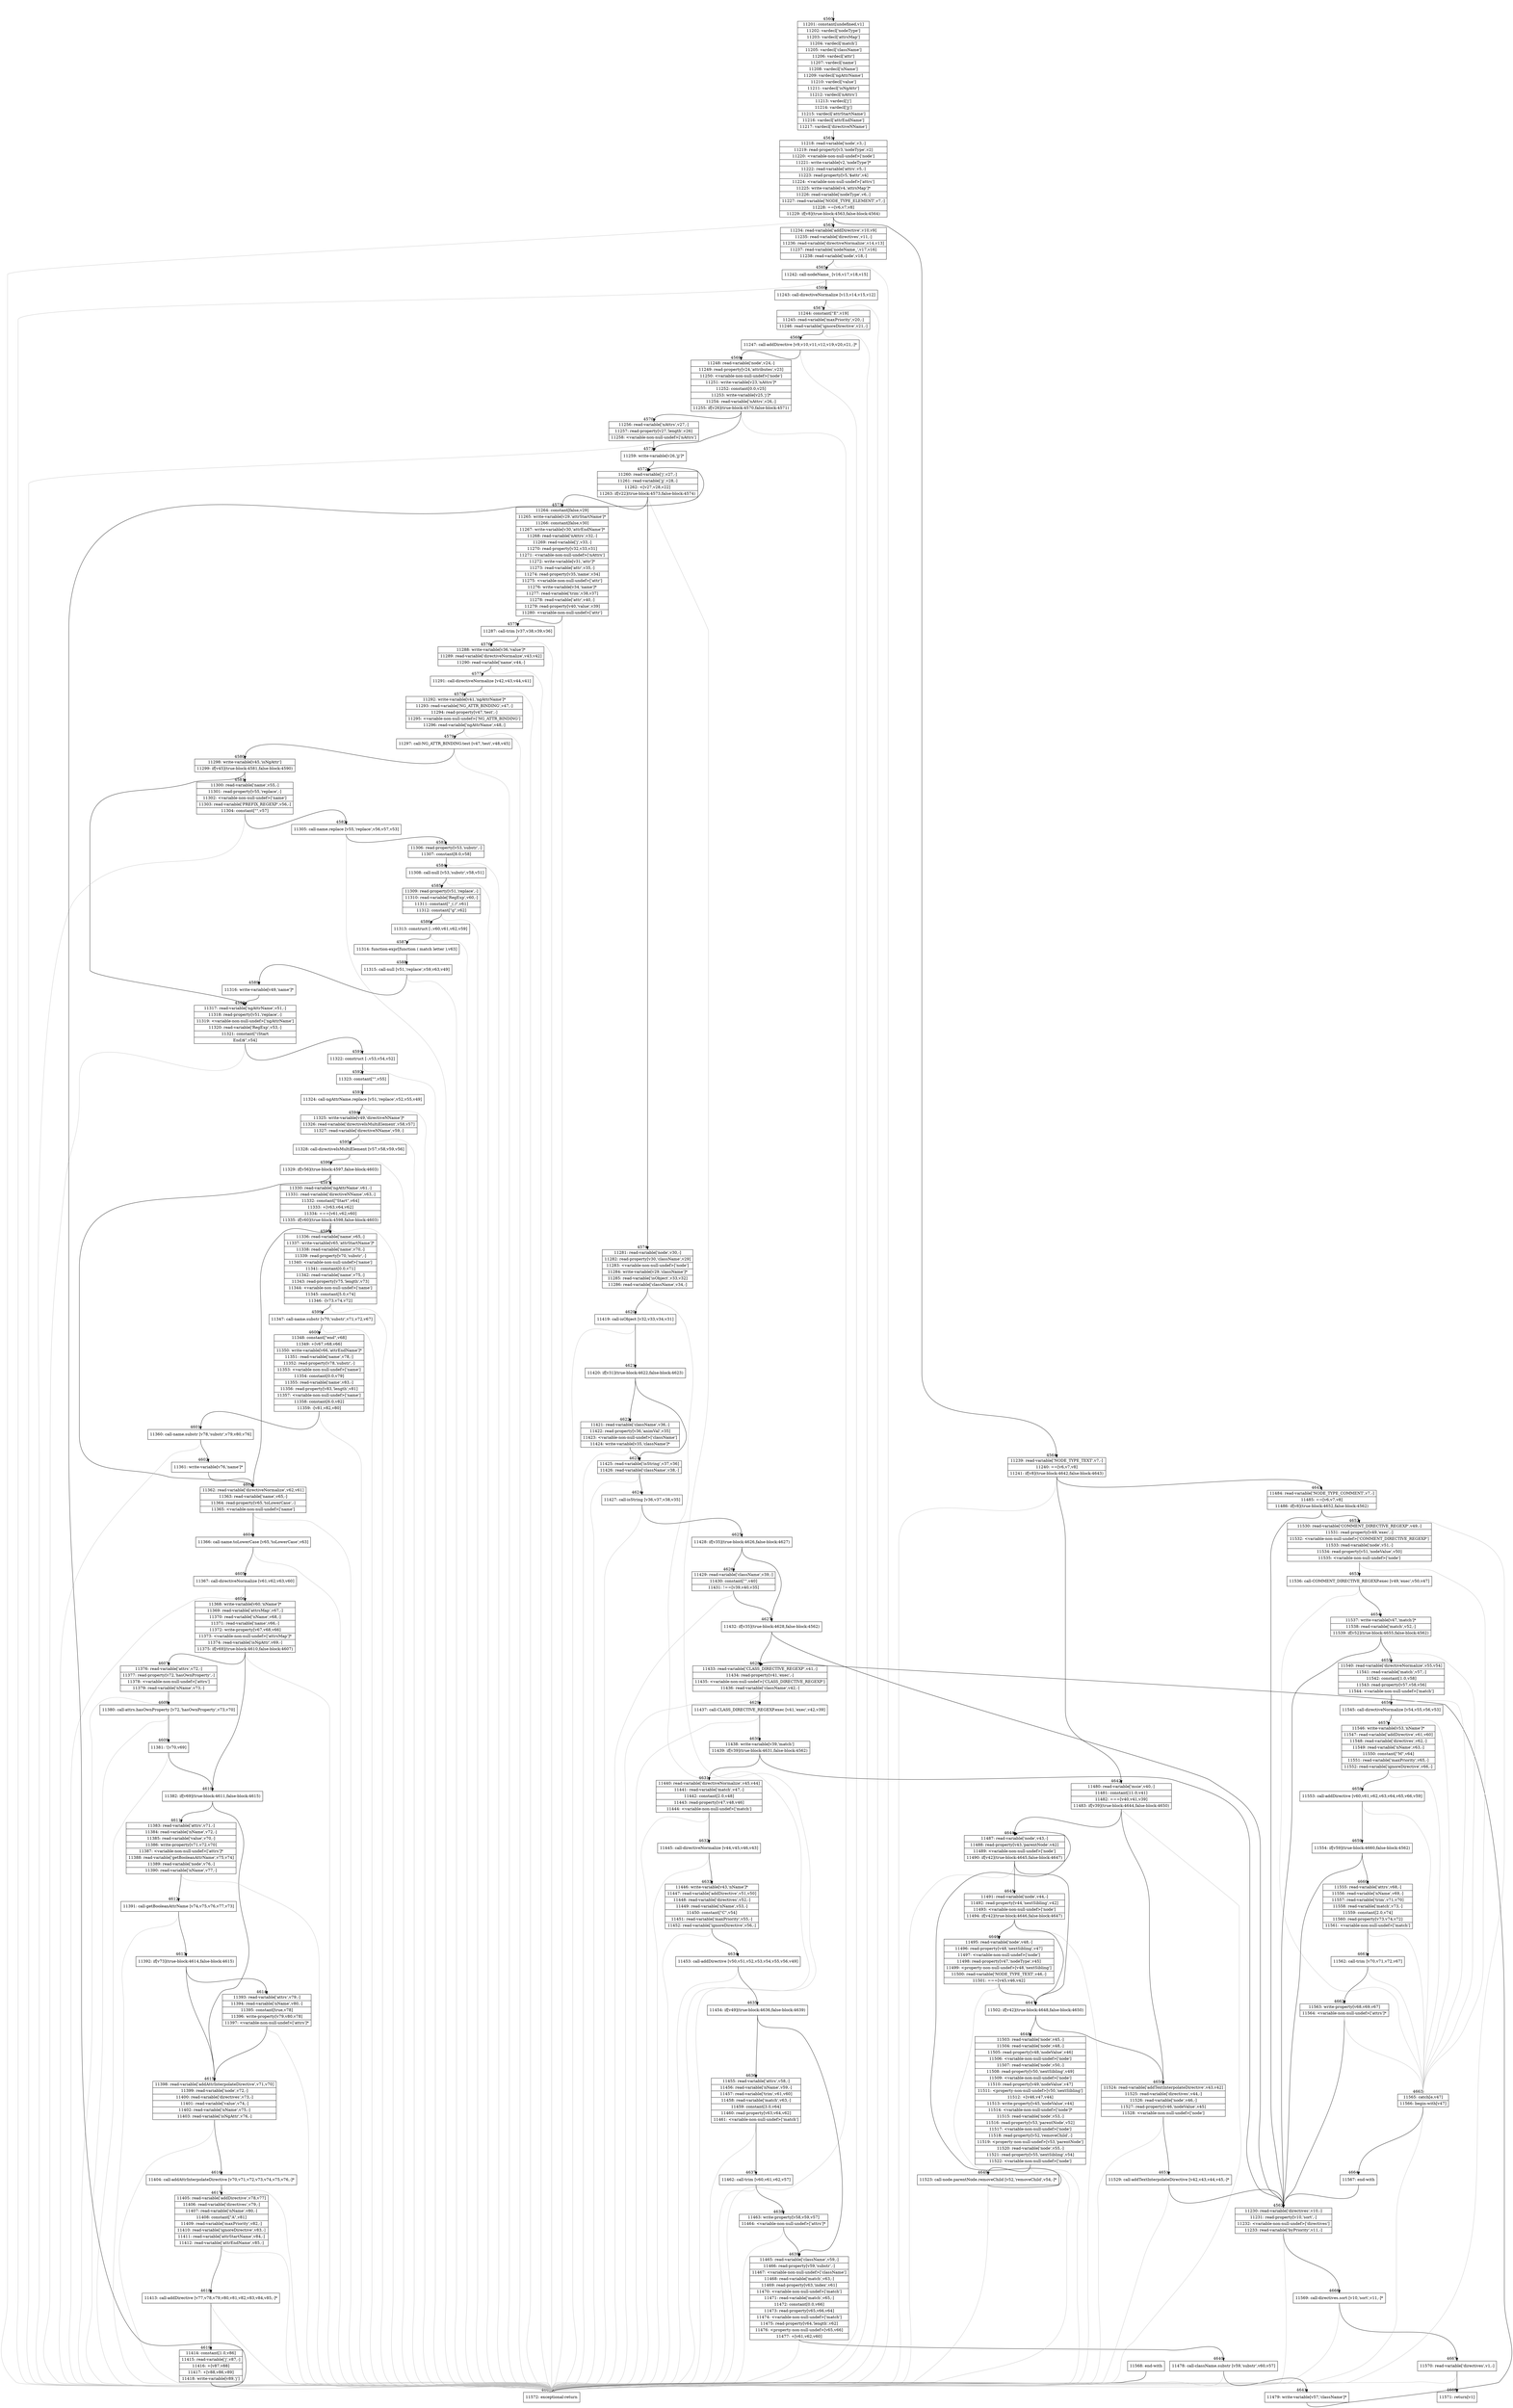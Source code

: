 digraph {
rankdir="TD"
BB_entry369[shape=none,label=""];
BB_entry369 -> BB4560 [tailport=s, headport=n, headlabel="    4560"]
BB4560 [shape=record label="{11201: constant[undefined,v1]|11202: vardecl['nodeType']|11203: vardecl['attrsMap']|11204: vardecl['match']|11205: vardecl['className']|11206: vardecl['attr']|11207: vardecl['name']|11208: vardecl['nName']|11209: vardecl['ngAttrName']|11210: vardecl['value']|11211: vardecl['isNgAttr']|11212: vardecl['nAttrs']|11213: vardecl['j']|11214: vardecl['jj']|11215: vardecl['attrStartName']|11216: vardecl['attrEndName']|11217: vardecl['directiveNName']}" ] 
BB4560 -> BB4561 [tailport=s, headport=n, headlabel="      4561"]
BB4561 [shape=record label="{11218: read-variable['node',v3,-]|11219: read-property[v3,'nodeType',v2]|11220: \<variable-non-null-undef\>['node']|11221: write-variable[v2,'nodeType']*|11222: read-variable['attrs',v5,-]|11223: read-property[v5,'$attr',v4]|11224: \<variable-non-null-undef\>['attrs']|11225: write-variable[v4,'attrsMap']*|11226: read-variable['nodeType',v6,-]|11227: read-variable['NODE_TYPE_ELEMENT',v7,-]|11228: ==[v6,v7,v8]|11229: if[v8](true-block:4563,false-block:4564)}" ] 
BB4561 -> BB4563 [tailport=s, headport=n, headlabel="      4563"]
BB4561 -> BB4564 [tailport=s, headport=n, headlabel="      4564"]
BB4561 -> BB4669 [tailport=s, headport=n, color=gray, headlabel="      4669"]
BB4562 [shape=record label="{11230: read-variable['directives',v10,-]|11231: read-property[v10,'sort',-]|11232: \<variable-non-null-undef\>['directives']|11233: read-variable['byPriority',v11,-]}" ] 
BB4562 -> BB4666 [tailport=s, headport=n, headlabel="      4666"]
BB4562 -> BB4669 [tailport=s, headport=n, color=gray]
BB4563 [shape=record label="{11234: read-variable['addDirective',v10,v9]|11235: read-variable['directives',v11,-]|11236: read-variable['directiveNormalize',v14,v13]|11237: read-variable['nodeName_',v17,v16]|11238: read-variable['node',v18,-]}" ] 
BB4563 -> BB4565 [tailport=s, headport=n, headlabel="      4565"]
BB4563 -> BB4669 [tailport=s, headport=n, color=gray]
BB4564 [shape=record label="{11239: read-variable['NODE_TYPE_TEXT',v7,-]|11240: ==[v6,v7,v8]|11241: if[v8](true-block:4642,false-block:4643)}" ] 
BB4564 -> BB4642 [tailport=s, headport=n, headlabel="      4642"]
BB4564 -> BB4643 [tailport=s, headport=n, headlabel="      4643"]
BB4564 -> BB4669 [tailport=s, headport=n, color=gray]
BB4565 [shape=record label="{11242: call-nodeName_ [v16,v17,v18,v15]}" ] 
BB4565 -> BB4566 [tailport=s, headport=n, headlabel="      4566"]
BB4565 -> BB4669 [tailport=s, headport=n, color=gray]
BB4566 [shape=record label="{11243: call-directiveNormalize [v13,v14,v15,v12]}" ] 
BB4566 -> BB4567 [tailport=s, headport=n, headlabel="      4567"]
BB4566 -> BB4669 [tailport=s, headport=n, color=gray]
BB4567 [shape=record label="{11244: constant[\"E\",v19]|11245: read-variable['maxPriority',v20,-]|11246: read-variable['ignoreDirective',v21,-]}" ] 
BB4567 -> BB4568 [tailport=s, headport=n, headlabel="      4568"]
BB4567 -> BB4669 [tailport=s, headport=n, color=gray]
BB4568 [shape=record label="{11247: call-addDirective [v9,v10,v11,v12,v19,v20,v21,-]*}" ] 
BB4568 -> BB4569 [tailport=s, headport=n, headlabel="      4569"]
BB4568 -> BB4669 [tailport=s, headport=n, color=gray]
BB4569 [shape=record label="{11248: read-variable['node',v24,-]|11249: read-property[v24,'attributes',v23]|11250: \<variable-non-null-undef\>['node']|11251: write-variable[v23,'nAttrs']*|11252: constant[0.0,v25]|11253: write-variable[v25,'j']*|11254: read-variable['nAttrs',v26,-]|11255: if[v26](true-block:4570,false-block:4571)}" ] 
BB4569 -> BB4571 [tailport=s, headport=n, headlabel="      4571"]
BB4569 -> BB4570 [tailport=s, headport=n, headlabel="      4570"]
BB4569 -> BB4669 [tailport=s, headport=n, color=gray]
BB4570 [shape=record label="{11256: read-variable['nAttrs',v27,-]|11257: read-property[v27,'length',v26]|11258: \<variable-non-null-undef\>['nAttrs']}" ] 
BB4570 -> BB4571 [tailport=s, headport=n]
BB4570 -> BB4669 [tailport=s, headport=n, color=gray]
BB4571 [shape=record label="{11259: write-variable[v26,'jj']*}" ] 
BB4571 -> BB4572 [tailport=s, headport=n, headlabel="      4572"]
BB4572 [shape=record label="{11260: read-variable['j',v27,-]|11261: read-variable['jj',v28,-]|11262: \<[v27,v28,v22]|11263: if[v22](true-block:4573,false-block:4574)}" ] 
BB4572 -> BB4573 [tailport=s, headport=n, headlabel="      4573"]
BB4572 -> BB4574 [tailport=s, headport=n, headlabel="      4574"]
BB4572 -> BB4669 [tailport=s, headport=n, color=gray]
BB4573 [shape=record label="{11264: constant[false,v29]|11265: write-variable[v29,'attrStartName']*|11266: constant[false,v30]|11267: write-variable[v30,'attrEndName']*|11268: read-variable['nAttrs',v32,-]|11269: read-variable['j',v33,-]|11270: read-property[v32,v33,v31]|11271: \<variable-non-null-undef\>['nAttrs']|11272: write-variable[v31,'attr']*|11273: read-variable['attr',v35,-]|11274: read-property[v35,'name',v34]|11275: \<variable-non-null-undef\>['attr']|11276: write-variable[v34,'name']*|11277: read-variable['trim',v38,v37]|11278: read-variable['attr',v40,-]|11279: read-property[v40,'value',v39]|11280: \<variable-non-null-undef\>['attr']}" ] 
BB4573 -> BB4575 [tailport=s, headport=n, headlabel="      4575"]
BB4573 -> BB4669 [tailport=s, headport=n, color=gray]
BB4574 [shape=record label="{11281: read-variable['node',v30,-]|11282: read-property[v30,'className',v29]|11283: \<variable-non-null-undef\>['node']|11284: write-variable[v29,'className']*|11285: read-variable['isObject',v33,v32]|11286: read-variable['className',v34,-]}" ] 
BB4574 -> BB4620 [tailport=s, headport=n, headlabel="      4620"]
BB4574 -> BB4669 [tailport=s, headport=n, color=gray]
BB4575 [shape=record label="{11287: call-trim [v37,v38,v39,v36]}" ] 
BB4575 -> BB4576 [tailport=s, headport=n, headlabel="      4576"]
BB4575 -> BB4669 [tailport=s, headport=n, color=gray]
BB4576 [shape=record label="{11288: write-variable[v36,'value']*|11289: read-variable['directiveNormalize',v43,v42]|11290: read-variable['name',v44,-]}" ] 
BB4576 -> BB4577 [tailport=s, headport=n, headlabel="      4577"]
BB4576 -> BB4669 [tailport=s, headport=n, color=gray]
BB4577 [shape=record label="{11291: call-directiveNormalize [v42,v43,v44,v41]}" ] 
BB4577 -> BB4578 [tailport=s, headport=n, headlabel="      4578"]
BB4577 -> BB4669 [tailport=s, headport=n, color=gray]
BB4578 [shape=record label="{11292: write-variable[v41,'ngAttrName']*|11293: read-variable['NG_ATTR_BINDING',v47,-]|11294: read-property[v47,'test',-]|11295: \<variable-non-null-undef\>['NG_ATTR_BINDING']|11296: read-variable['ngAttrName',v48,-]}" ] 
BB4578 -> BB4579 [tailport=s, headport=n, headlabel="      4579"]
BB4578 -> BB4669 [tailport=s, headport=n, color=gray]
BB4579 [shape=record label="{11297: call-NG_ATTR_BINDING.test [v47,'test',v48,v45]}" ] 
BB4579 -> BB4580 [tailport=s, headport=n, headlabel="      4580"]
BB4579 -> BB4669 [tailport=s, headport=n, color=gray]
BB4580 [shape=record label="{11298: write-variable[v45,'isNgAttr']|11299: if[v45](true-block:4581,false-block:4590)}" ] 
BB4580 -> BB4581 [tailport=s, headport=n, headlabel="      4581"]
BB4580 -> BB4590 [tailport=s, headport=n, headlabel="      4590"]
BB4581 [shape=record label="{11300: read-variable['name',v55,-]|11301: read-property[v55,'replace',-]|11302: \<variable-non-null-undef\>['name']|11303: read-variable['PREFIX_REGEXP',v56,-]|11304: constant[\"\",v57]}" ] 
BB4581 -> BB4582 [tailport=s, headport=n, headlabel="      4582"]
BB4581 -> BB4669 [tailport=s, headport=n, color=gray]
BB4582 [shape=record label="{11305: call-name.replace [v55,'replace',v56,v57,v53]}" ] 
BB4582 -> BB4583 [tailport=s, headport=n, headlabel="      4583"]
BB4582 -> BB4669 [tailport=s, headport=n, color=gray]
BB4583 [shape=record label="{11306: read-property[v53,'substr',-]|11307: constant[8.0,v58]}" ] 
BB4583 -> BB4584 [tailport=s, headport=n, headlabel="      4584"]
BB4583 -> BB4669 [tailport=s, headport=n, color=gray]
BB4584 [shape=record label="{11308: call-null [v53,'substr',v58,v51]}" ] 
BB4584 -> BB4585 [tailport=s, headport=n, headlabel="      4585"]
BB4584 -> BB4669 [tailport=s, headport=n, color=gray]
BB4585 [shape=record label="{11309: read-property[v51,'replace',-]|11310: read-variable['RegExp',v60,-]|11311: constant[\"_(.)\",v61]|11312: constant[\"g\",v62]}" ] 
BB4585 -> BB4586 [tailport=s, headport=n, headlabel="      4586"]
BB4585 -> BB4669 [tailport=s, headport=n, color=gray]
BB4586 [shape=record label="{11313: construct [-,v60,v61,v62,v59]}" ] 
BB4586 -> BB4587 [tailport=s, headport=n, headlabel="      4587"]
BB4586 -> BB4669 [tailport=s, headport=n, color=gray]
BB4587 [shape=record label="{11314: function-expr[function ( match letter ),v63]}" ] 
BB4587 -> BB4588 [tailport=s, headport=n, headlabel="      4588"]
BB4588 [shape=record label="{11315: call-null [v51,'replace',v59,v63,v49]}" ] 
BB4588 -> BB4589 [tailport=s, headport=n, headlabel="      4589"]
BB4588 -> BB4669 [tailport=s, headport=n, color=gray]
BB4589 [shape=record label="{11316: write-variable[v49,'name']*}" ] 
BB4589 -> BB4590 [tailport=s, headport=n]
BB4590 [shape=record label="{11317: read-variable['ngAttrName',v51,-]|11318: read-property[v51,'replace',-]|11319: \<variable-non-null-undef\>['ngAttrName']|11320: read-variable['RegExp',v53,-]|11321: constant[\"(Start|End)$\",v54]}" ] 
BB4590 -> BB4591 [tailport=s, headport=n, headlabel="      4591"]
BB4590 -> BB4669 [tailport=s, headport=n, color=gray]
BB4591 [shape=record label="{11322: construct [-,v53,v54,v52]}" ] 
BB4591 -> BB4592 [tailport=s, headport=n, headlabel="      4592"]
BB4591 -> BB4669 [tailport=s, headport=n, color=gray]
BB4592 [shape=record label="{11323: constant[\"\",v55]}" ] 
BB4592 -> BB4593 [tailport=s, headport=n, headlabel="      4593"]
BB4593 [shape=record label="{11324: call-ngAttrName.replace [v51,'replace',v52,v55,v49]}" ] 
BB4593 -> BB4594 [tailport=s, headport=n, headlabel="      4594"]
BB4593 -> BB4669 [tailport=s, headport=n, color=gray]
BB4594 [shape=record label="{11325: write-variable[v49,'directiveNName']*|11326: read-variable['directiveIsMultiElement',v58,v57]|11327: read-variable['directiveNName',v59,-]}" ] 
BB4594 -> BB4595 [tailport=s, headport=n, headlabel="      4595"]
BB4594 -> BB4669 [tailport=s, headport=n, color=gray]
BB4595 [shape=record label="{11328: call-directiveIsMultiElement [v57,v58,v59,v56]}" ] 
BB4595 -> BB4596 [tailport=s, headport=n, headlabel="      4596"]
BB4595 -> BB4669 [tailport=s, headport=n, color=gray]
BB4596 [shape=record label="{11329: if[v56](true-block:4597,false-block:4603)}" ] 
BB4596 -> BB4597 [tailport=s, headport=n, headlabel="      4597"]
BB4596 -> BB4603 [tailport=s, headport=n, headlabel="      4603"]
BB4597 [shape=record label="{11330: read-variable['ngAttrName',v61,-]|11331: read-variable['directiveNName',v63,-]|11332: constant[\"Start\",v64]|11333: +[v63,v64,v62]|11334: ===[v61,v62,v60]|11335: if[v60](true-block:4598,false-block:4603)}" ] 
BB4597 -> BB4598 [tailport=s, headport=n, headlabel="      4598"]
BB4597 -> BB4603 [tailport=s, headport=n]
BB4597 -> BB4669 [tailport=s, headport=n, color=gray]
BB4598 [shape=record label="{11336: read-variable['name',v65,-]|11337: write-variable[v65,'attrStartName']*|11338: read-variable['name',v70,-]|11339: read-property[v70,'substr',-]|11340: \<variable-non-null-undef\>['name']|11341: constant[0.0,v71]|11342: read-variable['name',v75,-]|11343: read-property[v75,'length',v73]|11344: \<variable-non-null-undef\>['name']|11345: constant[5.0,v74]|11346: -[v73,v74,v72]}" ] 
BB4598 -> BB4599 [tailport=s, headport=n, headlabel="      4599"]
BB4598 -> BB4669 [tailport=s, headport=n, color=gray]
BB4599 [shape=record label="{11347: call-name.substr [v70,'substr',v71,v72,v67]}" ] 
BB4599 -> BB4600 [tailport=s, headport=n, headlabel="      4600"]
BB4599 -> BB4669 [tailport=s, headport=n, color=gray]
BB4600 [shape=record label="{11348: constant[\"end\",v68]|11349: +[v67,v68,v66]|11350: write-variable[v66,'attrEndName']*|11351: read-variable['name',v78,-]|11352: read-property[v78,'substr',-]|11353: \<variable-non-null-undef\>['name']|11354: constant[0.0,v79]|11355: read-variable['name',v83,-]|11356: read-property[v83,'length',v81]|11357: \<variable-non-null-undef\>['name']|11358: constant[6.0,v82]|11359: -[v81,v82,v80]}" ] 
BB4600 -> BB4601 [tailport=s, headport=n, headlabel="      4601"]
BB4600 -> BB4669 [tailport=s, headport=n, color=gray]
BB4601 [shape=record label="{11360: call-name.substr [v78,'substr',v79,v80,v76]}" ] 
BB4601 -> BB4602 [tailport=s, headport=n, headlabel="      4602"]
BB4601 -> BB4669 [tailport=s, headport=n, color=gray]
BB4602 [shape=record label="{11361: write-variable[v76,'name']*}" ] 
BB4602 -> BB4603 [tailport=s, headport=n]
BB4603 [shape=record label="{11362: read-variable['directiveNormalize',v62,v61]|11363: read-variable['name',v65,-]|11364: read-property[v65,'toLowerCase',-]|11365: \<variable-non-null-undef\>['name']}" ] 
BB4603 -> BB4604 [tailport=s, headport=n, headlabel="      4604"]
BB4603 -> BB4669 [tailport=s, headport=n, color=gray]
BB4604 [shape=record label="{11366: call-name.toLowerCase [v65,'toLowerCase',v63]}" ] 
BB4604 -> BB4605 [tailport=s, headport=n, headlabel="      4605"]
BB4604 -> BB4669 [tailport=s, headport=n, color=gray]
BB4605 [shape=record label="{11367: call-directiveNormalize [v61,v62,v63,v60]}" ] 
BB4605 -> BB4606 [tailport=s, headport=n, headlabel="      4606"]
BB4605 -> BB4669 [tailport=s, headport=n, color=gray]
BB4606 [shape=record label="{11368: write-variable[v60,'nName']*|11369: read-variable['attrsMap',v67,-]|11370: read-variable['nName',v68,-]|11371: read-variable['name',v66,-]|11372: write-property[v67,v68,v66]|11373: \<variable-non-null-undef\>['attrsMap']*|11374: read-variable['isNgAttr',v69,-]|11375: if[v69](true-block:4610,false-block:4607)}" ] 
BB4606 -> BB4610 [tailport=s, headport=n, headlabel="      4610"]
BB4606 -> BB4607 [tailport=s, headport=n, headlabel="      4607"]
BB4606 -> BB4669 [tailport=s, headport=n, color=gray]
BB4607 [shape=record label="{11376: read-variable['attrs',v72,-]|11377: read-property[v72,'hasOwnProperty',-]|11378: \<variable-non-null-undef\>['attrs']|11379: read-variable['nName',v73,-]}" ] 
BB4607 -> BB4608 [tailport=s, headport=n, headlabel="      4608"]
BB4607 -> BB4669 [tailport=s, headport=n, color=gray]
BB4608 [shape=record label="{11380: call-attrs.hasOwnProperty [v72,'hasOwnProperty',v73,v70]}" ] 
BB4608 -> BB4609 [tailport=s, headport=n, headlabel="      4609"]
BB4608 -> BB4669 [tailport=s, headport=n, color=gray]
BB4609 [shape=record label="{11381: ![v70,v69]}" ] 
BB4609 -> BB4610 [tailport=s, headport=n]
BB4609 -> BB4669 [tailport=s, headport=n, color=gray]
BB4610 [shape=record label="{11382: if[v69](true-block:4611,false-block:4615)}" ] 
BB4610 -> BB4611 [tailport=s, headport=n, headlabel="      4611"]
BB4610 -> BB4615 [tailport=s, headport=n, headlabel="      4615"]
BB4611 [shape=record label="{11383: read-variable['attrs',v71,-]|11384: read-variable['nName',v72,-]|11385: read-variable['value',v70,-]|11386: write-property[v71,v72,v70]|11387: \<variable-non-null-undef\>['attrs']*|11388: read-variable['getBooleanAttrName',v75,v74]|11389: read-variable['node',v76,-]|11390: read-variable['nName',v77,-]}" ] 
BB4611 -> BB4612 [tailport=s, headport=n, headlabel="      4612"]
BB4611 -> BB4669 [tailport=s, headport=n, color=gray]
BB4612 [shape=record label="{11391: call-getBooleanAttrName [v74,v75,v76,v77,v73]}" ] 
BB4612 -> BB4613 [tailport=s, headport=n, headlabel="      4613"]
BB4612 -> BB4669 [tailport=s, headport=n, color=gray]
BB4613 [shape=record label="{11392: if[v73](true-block:4614,false-block:4615)}" ] 
BB4613 -> BB4614 [tailport=s, headport=n, headlabel="      4614"]
BB4613 -> BB4615 [tailport=s, headport=n]
BB4614 [shape=record label="{11393: read-variable['attrs',v79,-]|11394: read-variable['nName',v80,-]|11395: constant[true,v78]|11396: write-property[v79,v80,v78]|11397: \<variable-non-null-undef\>['attrs']*}" ] 
BB4614 -> BB4615 [tailport=s, headport=n]
BB4614 -> BB4669 [tailport=s, headport=n, color=gray]
BB4615 [shape=record label="{11398: read-variable['addAttrInterpolateDirective',v71,v70]|11399: read-variable['node',v72,-]|11400: read-variable['directives',v73,-]|11401: read-variable['value',v74,-]|11402: read-variable['nName',v75,-]|11403: read-variable['isNgAttr',v76,-]}" ] 
BB4615 -> BB4616 [tailport=s, headport=n, headlabel="      4616"]
BB4615 -> BB4669 [tailport=s, headport=n, color=gray]
BB4616 [shape=record label="{11404: call-addAttrInterpolateDirective [v70,v71,v72,v73,v74,v75,v76,-]*}" ] 
BB4616 -> BB4617 [tailport=s, headport=n, headlabel="      4617"]
BB4616 -> BB4669 [tailport=s, headport=n, color=gray]
BB4617 [shape=record label="{11405: read-variable['addDirective',v78,v77]|11406: read-variable['directives',v79,-]|11407: read-variable['nName',v80,-]|11408: constant[\"A\",v81]|11409: read-variable['maxPriority',v82,-]|11410: read-variable['ignoreDirective',v83,-]|11411: read-variable['attrStartName',v84,-]|11412: read-variable['attrEndName',v85,-]}" ] 
BB4617 -> BB4618 [tailport=s, headport=n, headlabel="      4618"]
BB4617 -> BB4669 [tailport=s, headport=n, color=gray]
BB4618 [shape=record label="{11413: call-addDirective [v77,v78,v79,v80,v81,v82,v83,v84,v85,-]*}" ] 
BB4618 -> BB4619 [tailport=s, headport=n, headlabel="      4619"]
BB4618 -> BB4669 [tailport=s, headport=n, color=gray]
BB4619 [shape=record label="{11414: constant[1.0,v86]|11415: read-variable['j',v87,-]|11416: +[v87,v88]|11417: +[v88,v86,v89]|11418: write-variable[v89,'j']}" ] 
BB4619 -> BB4572 [tailport=s, headport=n]
BB4619 -> BB4669 [tailport=s, headport=n, color=gray]
BB4620 [shape=record label="{11419: call-isObject [v32,v33,v34,v31]}" ] 
BB4620 -> BB4621 [tailport=s, headport=n, headlabel="      4621"]
BB4620 -> BB4669 [tailport=s, headport=n, color=gray]
BB4621 [shape=record label="{11420: if[v31](true-block:4622,false-block:4623)}" ] 
BB4621 -> BB4622 [tailport=s, headport=n, headlabel="      4622"]
BB4621 -> BB4623 [tailport=s, headport=n, headlabel="      4623"]
BB4622 [shape=record label="{11421: read-variable['className',v36,-]|11422: read-property[v36,'animVal',v35]|11423: \<variable-non-null-undef\>['className']|11424: write-variable[v35,'className']*}" ] 
BB4622 -> BB4623 [tailport=s, headport=n]
BB4622 -> BB4669 [tailport=s, headport=n, color=gray]
BB4623 [shape=record label="{11425: read-variable['isString',v37,v36]|11426: read-variable['className',v38,-]}" ] 
BB4623 -> BB4624 [tailport=s, headport=n, headlabel="      4624"]
BB4623 -> BB4669 [tailport=s, headport=n, color=gray]
BB4624 [shape=record label="{11427: call-isString [v36,v37,v38,v35]}" ] 
BB4624 -> BB4625 [tailport=s, headport=n, headlabel="      4625"]
BB4624 -> BB4669 [tailport=s, headport=n, color=gray]
BB4625 [shape=record label="{11428: if[v35](true-block:4626,false-block:4627)}" ] 
BB4625 -> BB4627 [tailport=s, headport=n, headlabel="      4627"]
BB4625 -> BB4626 [tailport=s, headport=n, headlabel="      4626"]
BB4626 [shape=record label="{11429: read-variable['className',v39,-]|11430: constant[\"\",v40]|11431: !==[v39,v40,v35]}" ] 
BB4626 -> BB4627 [tailport=s, headport=n]
BB4626 -> BB4669 [tailport=s, headport=n, color=gray]
BB4627 [shape=record label="{11432: if[v35](true-block:4628,false-block:4562)}" ] 
BB4627 -> BB4628 [tailport=s, headport=n, headlabel="      4628"]
BB4627 -> BB4562 [tailport=s, headport=n, headlabel="      4562"]
BB4628 [shape=record label="{11433: read-variable['CLASS_DIRECTIVE_REGEXP',v41,-]|11434: read-property[v41,'exec',-]|11435: \<variable-non-null-undef\>['CLASS_DIRECTIVE_REGEXP']|11436: read-variable['className',v42,-]}" ] 
BB4628 -> BB4629 [tailport=s, headport=n, headlabel="      4629"]
BB4628 -> BB4669 [tailport=s, headport=n, color=gray]
BB4629 [shape=record label="{11437: call-CLASS_DIRECTIVE_REGEXP.exec [v41,'exec',v42,v39]}" ] 
BB4629 -> BB4630 [tailport=s, headport=n, headlabel="      4630"]
BB4629 -> BB4669 [tailport=s, headport=n, color=gray]
BB4630 [shape=record label="{11438: write-variable[v39,'match']|11439: if[v39](true-block:4631,false-block:4562)}" ] 
BB4630 -> BB4631 [tailport=s, headport=n, headlabel="      4631"]
BB4630 -> BB4562 [tailport=s, headport=n]
BB4631 [shape=record label="{11440: read-variable['directiveNormalize',v45,v44]|11441: read-variable['match',v47,-]|11442: constant[2.0,v48]|11443: read-property[v47,v48,v46]|11444: \<variable-non-null-undef\>['match']}" ] 
BB4631 -> BB4632 [tailport=s, headport=n, headlabel="      4632"]
BB4631 -> BB4669 [tailport=s, headport=n, color=gray]
BB4632 [shape=record label="{11445: call-directiveNormalize [v44,v45,v46,v43]}" ] 
BB4632 -> BB4633 [tailport=s, headport=n, headlabel="      4633"]
BB4632 -> BB4669 [tailport=s, headport=n, color=gray]
BB4633 [shape=record label="{11446: write-variable[v43,'nName']*|11447: read-variable['addDirective',v51,v50]|11448: read-variable['directives',v52,-]|11449: read-variable['nName',v53,-]|11450: constant[\"C\",v54]|11451: read-variable['maxPriority',v55,-]|11452: read-variable['ignoreDirective',v56,-]}" ] 
BB4633 -> BB4634 [tailport=s, headport=n, headlabel="      4634"]
BB4633 -> BB4669 [tailport=s, headport=n, color=gray]
BB4634 [shape=record label="{11453: call-addDirective [v50,v51,v52,v53,v54,v55,v56,v49]}" ] 
BB4634 -> BB4635 [tailport=s, headport=n, headlabel="      4635"]
BB4634 -> BB4669 [tailport=s, headport=n, color=gray]
BB4635 [shape=record label="{11454: if[v49](true-block:4636,false-block:4639)}" ] 
BB4635 -> BB4636 [tailport=s, headport=n, headlabel="      4636"]
BB4635 -> BB4639 [tailport=s, headport=n, headlabel="      4639"]
BB4636 [shape=record label="{11455: read-variable['attrs',v58,-]|11456: read-variable['nName',v59,-]|11457: read-variable['trim',v61,v60]|11458: read-variable['match',v63,-]|11459: constant[3.0,v64]|11460: read-property[v63,v64,v62]|11461: \<variable-non-null-undef\>['match']}" ] 
BB4636 -> BB4637 [tailport=s, headport=n, headlabel="      4637"]
BB4636 -> BB4669 [tailport=s, headport=n, color=gray]
BB4637 [shape=record label="{11462: call-trim [v60,v61,v62,v57]}" ] 
BB4637 -> BB4638 [tailport=s, headport=n, headlabel="      4638"]
BB4637 -> BB4669 [tailport=s, headport=n, color=gray]
BB4638 [shape=record label="{11463: write-property[v58,v59,v57]|11464: \<variable-non-null-undef\>['attrs']*}" ] 
BB4638 -> BB4639 [tailport=s, headport=n]
BB4638 -> BB4669 [tailport=s, headport=n, color=gray]
BB4639 [shape=record label="{11465: read-variable['className',v59,-]|11466: read-property[v59,'substr',-]|11467: \<variable-non-null-undef\>['className']|11468: read-variable['match',v63,-]|11469: read-property[v63,'index',v61]|11470: \<variable-non-null-undef\>['match']|11471: read-variable['match',v65,-]|11472: constant[0.0,v66]|11473: read-property[v65,v66,v64]|11474: \<variable-non-null-undef\>['match']|11475: read-property[v64,'length',v62]|11476: \<property-non-null-undef\>[v65,v66]|11477: +[v61,v62,v60]}" ] 
BB4639 -> BB4640 [tailport=s, headport=n, headlabel="      4640"]
BB4639 -> BB4669 [tailport=s, headport=n, color=gray]
BB4640 [shape=record label="{11478: call-className.substr [v59,'substr',v60,v57]}" ] 
BB4640 -> BB4641 [tailport=s, headport=n, headlabel="      4641"]
BB4640 -> BB4669 [tailport=s, headport=n, color=gray]
BB4641 [shape=record label="{11479: write-variable[v57,'className']*}" ] 
BB4641 -> BB4628 [tailport=s, headport=n]
BB4642 [shape=record label="{11480: read-variable['msie',v40,-]|11481: constant[11.0,v41]|11482: ===[v40,v41,v39]|11483: if[v39](true-block:4644,false-block:4650)}" ] 
BB4642 -> BB4644 [tailport=s, headport=n, headlabel="      4644"]
BB4642 -> BB4650 [tailport=s, headport=n, headlabel="      4650"]
BB4642 -> BB4669 [tailport=s, headport=n, color=gray]
BB4643 [shape=record label="{11484: read-variable['NODE_TYPE_COMMENT',v7,-]|11485: ==[v6,v7,v8]|11486: if[v8](true-block:4652,false-block:4562)}" ] 
BB4643 -> BB4652 [tailport=s, headport=n, headlabel="      4652"]
BB4643 -> BB4562 [tailport=s, headport=n]
BB4643 -> BB4669 [tailport=s, headport=n, color=gray]
BB4644 [shape=record label="{11487: read-variable['node',v43,-]|11488: read-property[v43,'parentNode',v42]|11489: \<variable-non-null-undef\>['node']|11490: if[v42](true-block:4645,false-block:4647)}" ] 
BB4644 -> BB4647 [tailport=s, headport=n, headlabel="      4647"]
BB4644 -> BB4645 [tailport=s, headport=n, headlabel="      4645"]
BB4644 -> BB4669 [tailport=s, headport=n, color=gray]
BB4645 [shape=record label="{11491: read-variable['node',v44,-]|11492: read-property[v44,'nextSibling',v42]|11493: \<variable-non-null-undef\>['node']|11494: if[v42](true-block:4646,false-block:4647)}" ] 
BB4645 -> BB4647 [tailport=s, headport=n]
BB4645 -> BB4646 [tailport=s, headport=n, headlabel="      4646"]
BB4645 -> BB4669 [tailport=s, headport=n, color=gray]
BB4646 [shape=record label="{11495: read-variable['node',v48,-]|11496: read-property[v48,'nextSibling',v47]|11497: \<variable-non-null-undef\>['node']|11498: read-property[v47,'nodeType',v45]|11499: \<property-non-null-undef\>[v48,'nextSibling']|11500: read-variable['NODE_TYPE_TEXT',v46,-]|11501: ===[v45,v46,v42]}" ] 
BB4646 -> BB4647 [tailport=s, headport=n]
BB4646 -> BB4669 [tailport=s, headport=n, color=gray]
BB4647 [shape=record label="{11502: if[v42](true-block:4648,false-block:4650)}" ] 
BB4647 -> BB4648 [tailport=s, headport=n, headlabel="      4648"]
BB4647 -> BB4650 [tailport=s, headport=n]
BB4648 [shape=record label="{11503: read-variable['node',v45,-]|11504: read-variable['node',v48,-]|11505: read-property[v48,'nodeValue',v46]|11506: \<variable-non-null-undef\>['node']|11507: read-variable['node',v50,-]|11508: read-property[v50,'nextSibling',v49]|11509: \<variable-non-null-undef\>['node']|11510: read-property[v49,'nodeValue',v47]|11511: \<property-non-null-undef\>[v50,'nextSibling']|11512: +[v46,v47,v44]|11513: write-property[v45,'nodeValue',v44]|11514: \<variable-non-null-undef\>['node']*|11515: read-variable['node',v53,-]|11516: read-property[v53,'parentNode',v52]|11517: \<variable-non-null-undef\>['node']|11518: read-property[v52,'removeChild',-]|11519: \<property-non-null-undef\>[v53,'parentNode']|11520: read-variable['node',v55,-]|11521: read-property[v55,'nextSibling',v54]|11522: \<variable-non-null-undef\>['node']}" ] 
BB4648 -> BB4649 [tailport=s, headport=n, headlabel="      4649"]
BB4648 -> BB4669 [tailport=s, headport=n, color=gray]
BB4649 [shape=record label="{11523: call-node.parentNode.removeChild [v52,'removeChild',v54,-]*}" ] 
BB4649 -> BB4644 [tailport=s, headport=n]
BB4649 -> BB4669 [tailport=s, headport=n, color=gray]
BB4650 [shape=record label="{11524: read-variable['addTextInterpolateDirective',v43,v42]|11525: read-variable['directives',v44,-]|11526: read-variable['node',v46,-]|11527: read-property[v46,'nodeValue',v45]|11528: \<variable-non-null-undef\>['node']}" ] 
BB4650 -> BB4651 [tailport=s, headport=n, headlabel="      4651"]
BB4650 -> BB4669 [tailport=s, headport=n, color=gray]
BB4651 [shape=record label="{11529: call-addTextInterpolateDirective [v42,v43,v44,v45,-]*}" ] 
BB4651 -> BB4562 [tailport=s, headport=n]
BB4651 -> BB4669 [tailport=s, headport=n, color=gray]
BB4652 [shape=record label="{11530: read-variable['COMMENT_DIRECTIVE_REGEXP',v49,-]|11531: read-property[v49,'exec',-]|11532: \<variable-non-null-undef\>['COMMENT_DIRECTIVE_REGEXP']|11533: read-variable['node',v51,-]|11534: read-property[v51,'nodeValue',v50]|11535: \<variable-non-null-undef\>['node']}" ] 
BB4652 -> BB4653 [tailport=s, headport=n, headlabel="      4653"]
BB4652 -> BB4663 [tailport=s, headport=n, color=gray, headlabel="      4663"]
BB4653 [shape=record label="{11536: call-COMMENT_DIRECTIVE_REGEXP.exec [v49,'exec',v50,v47]}" ] 
BB4653 -> BB4654 [tailport=s, headport=n, headlabel="      4654"]
BB4653 -> BB4663 [tailport=s, headport=n, color=gray]
BB4654 [shape=record label="{11537: write-variable[v47,'match']*|11538: read-variable['match',v52,-]|11539: if[v52](true-block:4655,false-block:4562)}" ] 
BB4654 -> BB4655 [tailport=s, headport=n, headlabel="      4655"]
BB4654 -> BB4562 [tailport=s, headport=n]
BB4654 -> BB4663 [tailport=s, headport=n, color=gray]
BB4655 [shape=record label="{11540: read-variable['directiveNormalize',v55,v54]|11541: read-variable['match',v57,-]|11542: constant[1.0,v58]|11543: read-property[v57,v58,v56]|11544: \<variable-non-null-undef\>['match']}" ] 
BB4655 -> BB4656 [tailport=s, headport=n, headlabel="      4656"]
BB4655 -> BB4663 [tailport=s, headport=n, color=gray]
BB4656 [shape=record label="{11545: call-directiveNormalize [v54,v55,v56,v53]}" ] 
BB4656 -> BB4657 [tailport=s, headport=n, headlabel="      4657"]
BB4656 -> BB4663 [tailport=s, headport=n, color=gray]
BB4657 [shape=record label="{11546: write-variable[v53,'nName']*|11547: read-variable['addDirective',v61,v60]|11548: read-variable['directives',v62,-]|11549: read-variable['nName',v63,-]|11550: constant[\"M\",v64]|11551: read-variable['maxPriority',v65,-]|11552: read-variable['ignoreDirective',v66,-]}" ] 
BB4657 -> BB4658 [tailport=s, headport=n, headlabel="      4658"]
BB4657 -> BB4663 [tailport=s, headport=n, color=gray]
BB4658 [shape=record label="{11553: call-addDirective [v60,v61,v62,v63,v64,v65,v66,v59]}" ] 
BB4658 -> BB4659 [tailport=s, headport=n, headlabel="      4659"]
BB4658 -> BB4663 [tailport=s, headport=n, color=gray]
BB4659 [shape=record label="{11554: if[v59](true-block:4660,false-block:4562)}" ] 
BB4659 -> BB4660 [tailport=s, headport=n, headlabel="      4660"]
BB4659 -> BB4562 [tailport=s, headport=n]
BB4660 [shape=record label="{11555: read-variable['attrs',v68,-]|11556: read-variable['nName',v69,-]|11557: read-variable['trim',v71,v70]|11558: read-variable['match',v73,-]|11559: constant[2.0,v74]|11560: read-property[v73,v74,v72]|11561: \<variable-non-null-undef\>['match']}" ] 
BB4660 -> BB4661 [tailport=s, headport=n, headlabel="      4661"]
BB4660 -> BB4663 [tailport=s, headport=n, color=gray]
BB4661 [shape=record label="{11562: call-trim [v70,v71,v72,v67]}" ] 
BB4661 -> BB4662 [tailport=s, headport=n, headlabel="      4662"]
BB4661 -> BB4663 [tailport=s, headport=n, color=gray]
BB4662 [shape=record label="{11563: write-property[v68,v69,v67]|11564: \<variable-non-null-undef\>['attrs']*}" ] 
BB4662 -> BB4562 [tailport=s, headport=n]
BB4662 -> BB4663 [tailport=s, headport=n, color=gray]
BB4663 [shape=record label="{11565: catch[e,v47]|11566: begin-with[v47]}" ] 
BB4663 -> BB4664 [tailport=s, headport=n, headlabel="      4664"]
BB4663 -> BB4669 [tailport=s, headport=n, color=gray]
BB4664 [shape=record label="{11567: end-with}" ] 
BB4664 -> BB4562 [tailport=s, headport=n]
BB4665 [shape=record label="{11568: end-with}" ] 
BB4665 -> BB4669 [tailport=s, headport=n]
BB4666 [shape=record label="{11569: call-directives.sort [v10,'sort',v11,-]*}" ] 
BB4666 -> BB4667 [tailport=s, headport=n, headlabel="      4667"]
BB4666 -> BB4669 [tailport=s, headport=n, color=gray]
BB4667 [shape=record label="{11570: read-variable['directives',v1,-]}" ] 
BB4667 -> BB4668 [tailport=s, headport=n, headlabel="      4668"]
BB4667 -> BB4669 [tailport=s, headport=n, color=gray]
BB4668 [shape=record label="{11571: return[v1]}" ] 
BB4669 [shape=record label="{11572: exceptional-return}" ] 
//#$~ 7679
}
